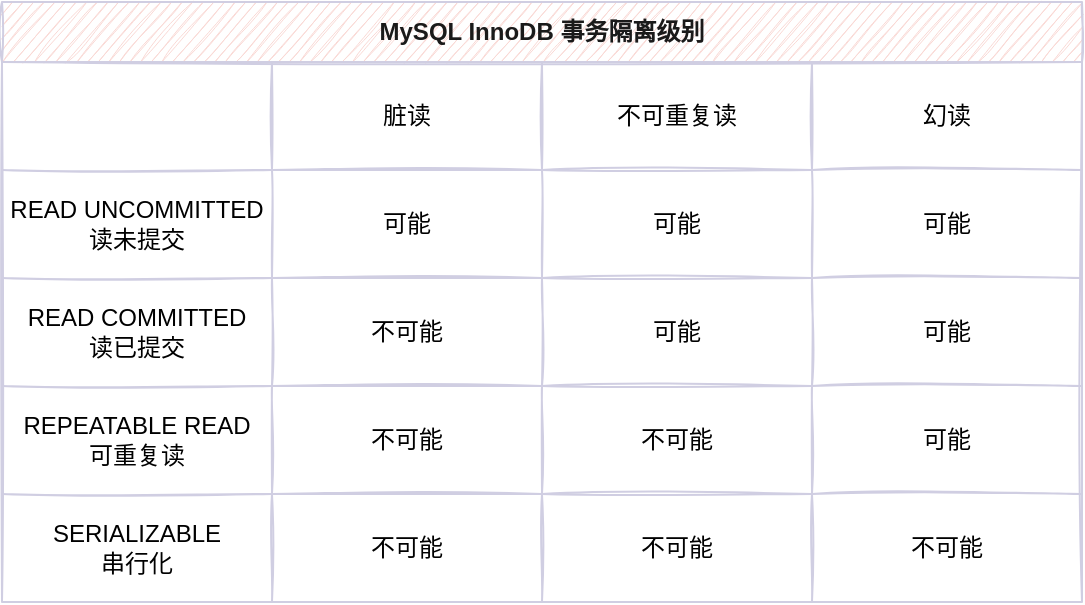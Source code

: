 <mxfile version="14.4.9" type="github"><diagram id="ONVStQQNdcYctYf-hSmR" name="第 1 页"><mxGraphModel dx="1106" dy="663" grid="1" gridSize="10" guides="1" tooltips="1" connect="1" arrows="1" fold="1" page="1" pageScale="1" pageWidth="827" pageHeight="1169" math="0" shadow="0"><root><mxCell id="0"/><mxCell id="1" parent="0"/><mxCell id="G_2wUl-h0A1C18cV6T5i-55" value="MySQL InnoDB 事务隔离级别" style="shape=table;html=1;whiteSpace=wrap;startSize=30;container=1;collapsible=0;childLayout=tableLayout;fontStyle=1;align=center;rounded=0;shadow=0;strokeColor=#D0CEE2;fillColor=#FAD9D5;fontColor=#1A1A1A;sketch=1;" vertex="1" parent="1"><mxGeometry x="120" y="610" width="540" height="300" as="geometry"/></mxCell><mxCell id="G_2wUl-h0A1C18cV6T5i-56" value="" style="shape=partialRectangle;html=1;whiteSpace=wrap;collapsible=0;dropTarget=0;pointerEvents=0;fillColor=none;top=0;left=0;bottom=0;right=0;points=[[0,0.5],[1,0.5]];portConstraint=eastwest;sketch=1;" vertex="1" parent="G_2wUl-h0A1C18cV6T5i-55"><mxGeometry y="30" width="540" height="54" as="geometry"/></mxCell><mxCell id="G_2wUl-h0A1C18cV6T5i-57" value="" style="shape=partialRectangle;html=1;whiteSpace=wrap;connectable=0;fillColor=none;top=0;left=0;bottom=0;right=0;overflow=hidden;sketch=1;" vertex="1" parent="G_2wUl-h0A1C18cV6T5i-56"><mxGeometry width="135" height="54" as="geometry"/></mxCell><mxCell id="G_2wUl-h0A1C18cV6T5i-58" value="脏读" style="shape=partialRectangle;html=1;whiteSpace=wrap;connectable=0;fillColor=none;top=0;left=0;bottom=0;right=0;overflow=hidden;sketch=1;" vertex="1" parent="G_2wUl-h0A1C18cV6T5i-56"><mxGeometry x="135" width="135" height="54" as="geometry"/></mxCell><mxCell id="G_2wUl-h0A1C18cV6T5i-59" value="不可重复读" style="shape=partialRectangle;html=1;whiteSpace=wrap;connectable=0;fillColor=none;top=0;left=0;bottom=0;right=0;overflow=hidden;sketch=1;" vertex="1" parent="G_2wUl-h0A1C18cV6T5i-56"><mxGeometry x="270" width="135" height="54" as="geometry"/></mxCell><mxCell id="G_2wUl-h0A1C18cV6T5i-97" value="幻读" style="shape=partialRectangle;html=1;whiteSpace=wrap;connectable=0;fillColor=none;top=0;left=0;bottom=0;right=0;overflow=hidden;sketch=1;" vertex="1" parent="G_2wUl-h0A1C18cV6T5i-56"><mxGeometry x="405" width="135" height="54" as="geometry"/></mxCell><mxCell id="G_2wUl-h0A1C18cV6T5i-60" value="" style="shape=partialRectangle;html=1;whiteSpace=wrap;collapsible=0;dropTarget=0;pointerEvents=0;fillColor=none;top=0;left=0;bottom=0;right=0;points=[[0,0.5],[1,0.5]];portConstraint=eastwest;sketch=1;" vertex="1" parent="G_2wUl-h0A1C18cV6T5i-55"><mxGeometry y="84" width="540" height="54" as="geometry"/></mxCell><mxCell id="G_2wUl-h0A1C18cV6T5i-61" value="READ UNCOMMITTED&lt;br&gt;读未提交" style="shape=partialRectangle;html=1;whiteSpace=wrap;connectable=0;fillColor=none;top=0;left=0;bottom=0;right=0;overflow=hidden;sketch=1;" vertex="1" parent="G_2wUl-h0A1C18cV6T5i-60"><mxGeometry width="135" height="54" as="geometry"/></mxCell><mxCell id="G_2wUl-h0A1C18cV6T5i-62" value="可能" style="shape=partialRectangle;html=1;whiteSpace=wrap;connectable=0;fillColor=none;top=0;left=0;bottom=0;right=0;overflow=hidden;sketch=1;" vertex="1" parent="G_2wUl-h0A1C18cV6T5i-60"><mxGeometry x="135" width="135" height="54" as="geometry"/></mxCell><mxCell id="G_2wUl-h0A1C18cV6T5i-63" value="&lt;span&gt;可能&lt;/span&gt;" style="shape=partialRectangle;html=1;whiteSpace=wrap;connectable=0;fillColor=none;top=0;left=0;bottom=0;right=0;overflow=hidden;sketch=1;" vertex="1" parent="G_2wUl-h0A1C18cV6T5i-60"><mxGeometry x="270" width="135" height="54" as="geometry"/></mxCell><mxCell id="G_2wUl-h0A1C18cV6T5i-98" value="&lt;span&gt;可能&lt;/span&gt;" style="shape=partialRectangle;html=1;whiteSpace=wrap;connectable=0;fillColor=none;top=0;left=0;bottom=0;right=0;overflow=hidden;sketch=1;" vertex="1" parent="G_2wUl-h0A1C18cV6T5i-60"><mxGeometry x="405" width="135" height="54" as="geometry"/></mxCell><mxCell id="G_2wUl-h0A1C18cV6T5i-64" value="" style="shape=partialRectangle;html=1;whiteSpace=wrap;collapsible=0;dropTarget=0;pointerEvents=0;fillColor=none;top=0;left=0;bottom=0;right=0;points=[[0,0.5],[1,0.5]];portConstraint=eastwest;sketch=1;" vertex="1" parent="G_2wUl-h0A1C18cV6T5i-55"><mxGeometry y="138" width="540" height="54" as="geometry"/></mxCell><mxCell id="G_2wUl-h0A1C18cV6T5i-65" value="READ COMMITTED&lt;br&gt;读已提交" style="shape=partialRectangle;html=1;whiteSpace=wrap;connectable=0;fillColor=none;top=0;left=0;bottom=0;right=0;overflow=hidden;sketch=1;" vertex="1" parent="G_2wUl-h0A1C18cV6T5i-64"><mxGeometry width="135" height="54" as="geometry"/></mxCell><mxCell id="G_2wUl-h0A1C18cV6T5i-66" value="不可能" style="shape=partialRectangle;html=1;whiteSpace=wrap;connectable=0;fillColor=none;top=0;left=0;bottom=0;right=0;overflow=hidden;sketch=1;" vertex="1" parent="G_2wUl-h0A1C18cV6T5i-64"><mxGeometry x="135" width="135" height="54" as="geometry"/></mxCell><mxCell id="G_2wUl-h0A1C18cV6T5i-67" value="&lt;span&gt;可能&lt;/span&gt;" style="shape=partialRectangle;html=1;whiteSpace=wrap;connectable=0;fillColor=none;top=0;left=0;bottom=0;right=0;overflow=hidden;sketch=1;" vertex="1" parent="G_2wUl-h0A1C18cV6T5i-64"><mxGeometry x="270" width="135" height="54" as="geometry"/></mxCell><mxCell id="G_2wUl-h0A1C18cV6T5i-99" value="&lt;span&gt;可能&lt;/span&gt;" style="shape=partialRectangle;html=1;whiteSpace=wrap;connectable=0;fillColor=none;top=0;left=0;bottom=0;right=0;overflow=hidden;sketch=1;" vertex="1" parent="G_2wUl-h0A1C18cV6T5i-64"><mxGeometry x="405" width="135" height="54" as="geometry"/></mxCell><mxCell id="G_2wUl-h0A1C18cV6T5i-100" style="shape=partialRectangle;html=1;whiteSpace=wrap;collapsible=0;dropTarget=0;pointerEvents=0;fillColor=none;top=0;left=0;bottom=0;right=0;points=[[0,0.5],[1,0.5]];portConstraint=eastwest;sketch=1;" vertex="1" parent="G_2wUl-h0A1C18cV6T5i-55"><mxGeometry y="192" width="540" height="54" as="geometry"/></mxCell><mxCell id="G_2wUl-h0A1C18cV6T5i-101" value="REPEATABLE READ&lt;br&gt;可重复读" style="shape=partialRectangle;html=1;whiteSpace=wrap;connectable=0;fillColor=none;top=0;left=0;bottom=0;right=0;overflow=hidden;sketch=1;" vertex="1" parent="G_2wUl-h0A1C18cV6T5i-100"><mxGeometry width="135" height="54" as="geometry"/></mxCell><mxCell id="G_2wUl-h0A1C18cV6T5i-102" value="&lt;span&gt;不可能&lt;/span&gt;" style="shape=partialRectangle;html=1;whiteSpace=wrap;connectable=0;fillColor=none;top=0;left=0;bottom=0;right=0;overflow=hidden;sketch=1;" vertex="1" parent="G_2wUl-h0A1C18cV6T5i-100"><mxGeometry x="135" width="135" height="54" as="geometry"/></mxCell><mxCell id="G_2wUl-h0A1C18cV6T5i-103" value="&lt;span&gt;不可能&lt;/span&gt;" style="shape=partialRectangle;html=1;whiteSpace=wrap;connectable=0;fillColor=none;top=0;left=0;bottom=0;right=0;overflow=hidden;sketch=1;" vertex="1" parent="G_2wUl-h0A1C18cV6T5i-100"><mxGeometry x="270" width="135" height="54" as="geometry"/></mxCell><mxCell id="G_2wUl-h0A1C18cV6T5i-104" value="&lt;span&gt;可能&lt;/span&gt;" style="shape=partialRectangle;html=1;whiteSpace=wrap;connectable=0;fillColor=none;top=0;left=0;bottom=0;right=0;overflow=hidden;sketch=1;" vertex="1" parent="G_2wUl-h0A1C18cV6T5i-100"><mxGeometry x="405" width="135" height="54" as="geometry"/></mxCell><mxCell id="G_2wUl-h0A1C18cV6T5i-105" style="shape=partialRectangle;html=1;whiteSpace=wrap;collapsible=0;dropTarget=0;pointerEvents=0;fillColor=none;top=0;left=0;bottom=0;right=0;points=[[0,0.5],[1,0.5]];portConstraint=eastwest;sketch=1;" vertex="1" parent="G_2wUl-h0A1C18cV6T5i-55"><mxGeometry y="246" width="540" height="54" as="geometry"/></mxCell><mxCell id="G_2wUl-h0A1C18cV6T5i-106" value="SERIALIZABLE&lt;br&gt;串行化" style="shape=partialRectangle;html=1;whiteSpace=wrap;connectable=0;fillColor=none;top=0;left=0;bottom=0;right=0;overflow=hidden;sketch=1;" vertex="1" parent="G_2wUl-h0A1C18cV6T5i-105"><mxGeometry width="135" height="54" as="geometry"/></mxCell><mxCell id="G_2wUl-h0A1C18cV6T5i-107" value="&lt;span&gt;不可能&lt;/span&gt;" style="shape=partialRectangle;html=1;whiteSpace=wrap;connectable=0;fillColor=none;top=0;left=0;bottom=0;right=0;overflow=hidden;sketch=1;" vertex="1" parent="G_2wUl-h0A1C18cV6T5i-105"><mxGeometry x="135" width="135" height="54" as="geometry"/></mxCell><mxCell id="G_2wUl-h0A1C18cV6T5i-108" value="&lt;span&gt;不可能&lt;/span&gt;" style="shape=partialRectangle;html=1;whiteSpace=wrap;connectable=0;fillColor=none;top=0;left=0;bottom=0;right=0;overflow=hidden;sketch=1;" vertex="1" parent="G_2wUl-h0A1C18cV6T5i-105"><mxGeometry x="270" width="135" height="54" as="geometry"/></mxCell><mxCell id="G_2wUl-h0A1C18cV6T5i-109" value="&lt;span&gt;不可能&lt;/span&gt;" style="shape=partialRectangle;html=1;whiteSpace=wrap;connectable=0;fillColor=none;top=0;left=0;bottom=0;right=0;overflow=hidden;sketch=1;" vertex="1" parent="G_2wUl-h0A1C18cV6T5i-105"><mxGeometry x="405" width="135" height="54" as="geometry"/></mxCell></root></mxGraphModel></diagram></mxfile>